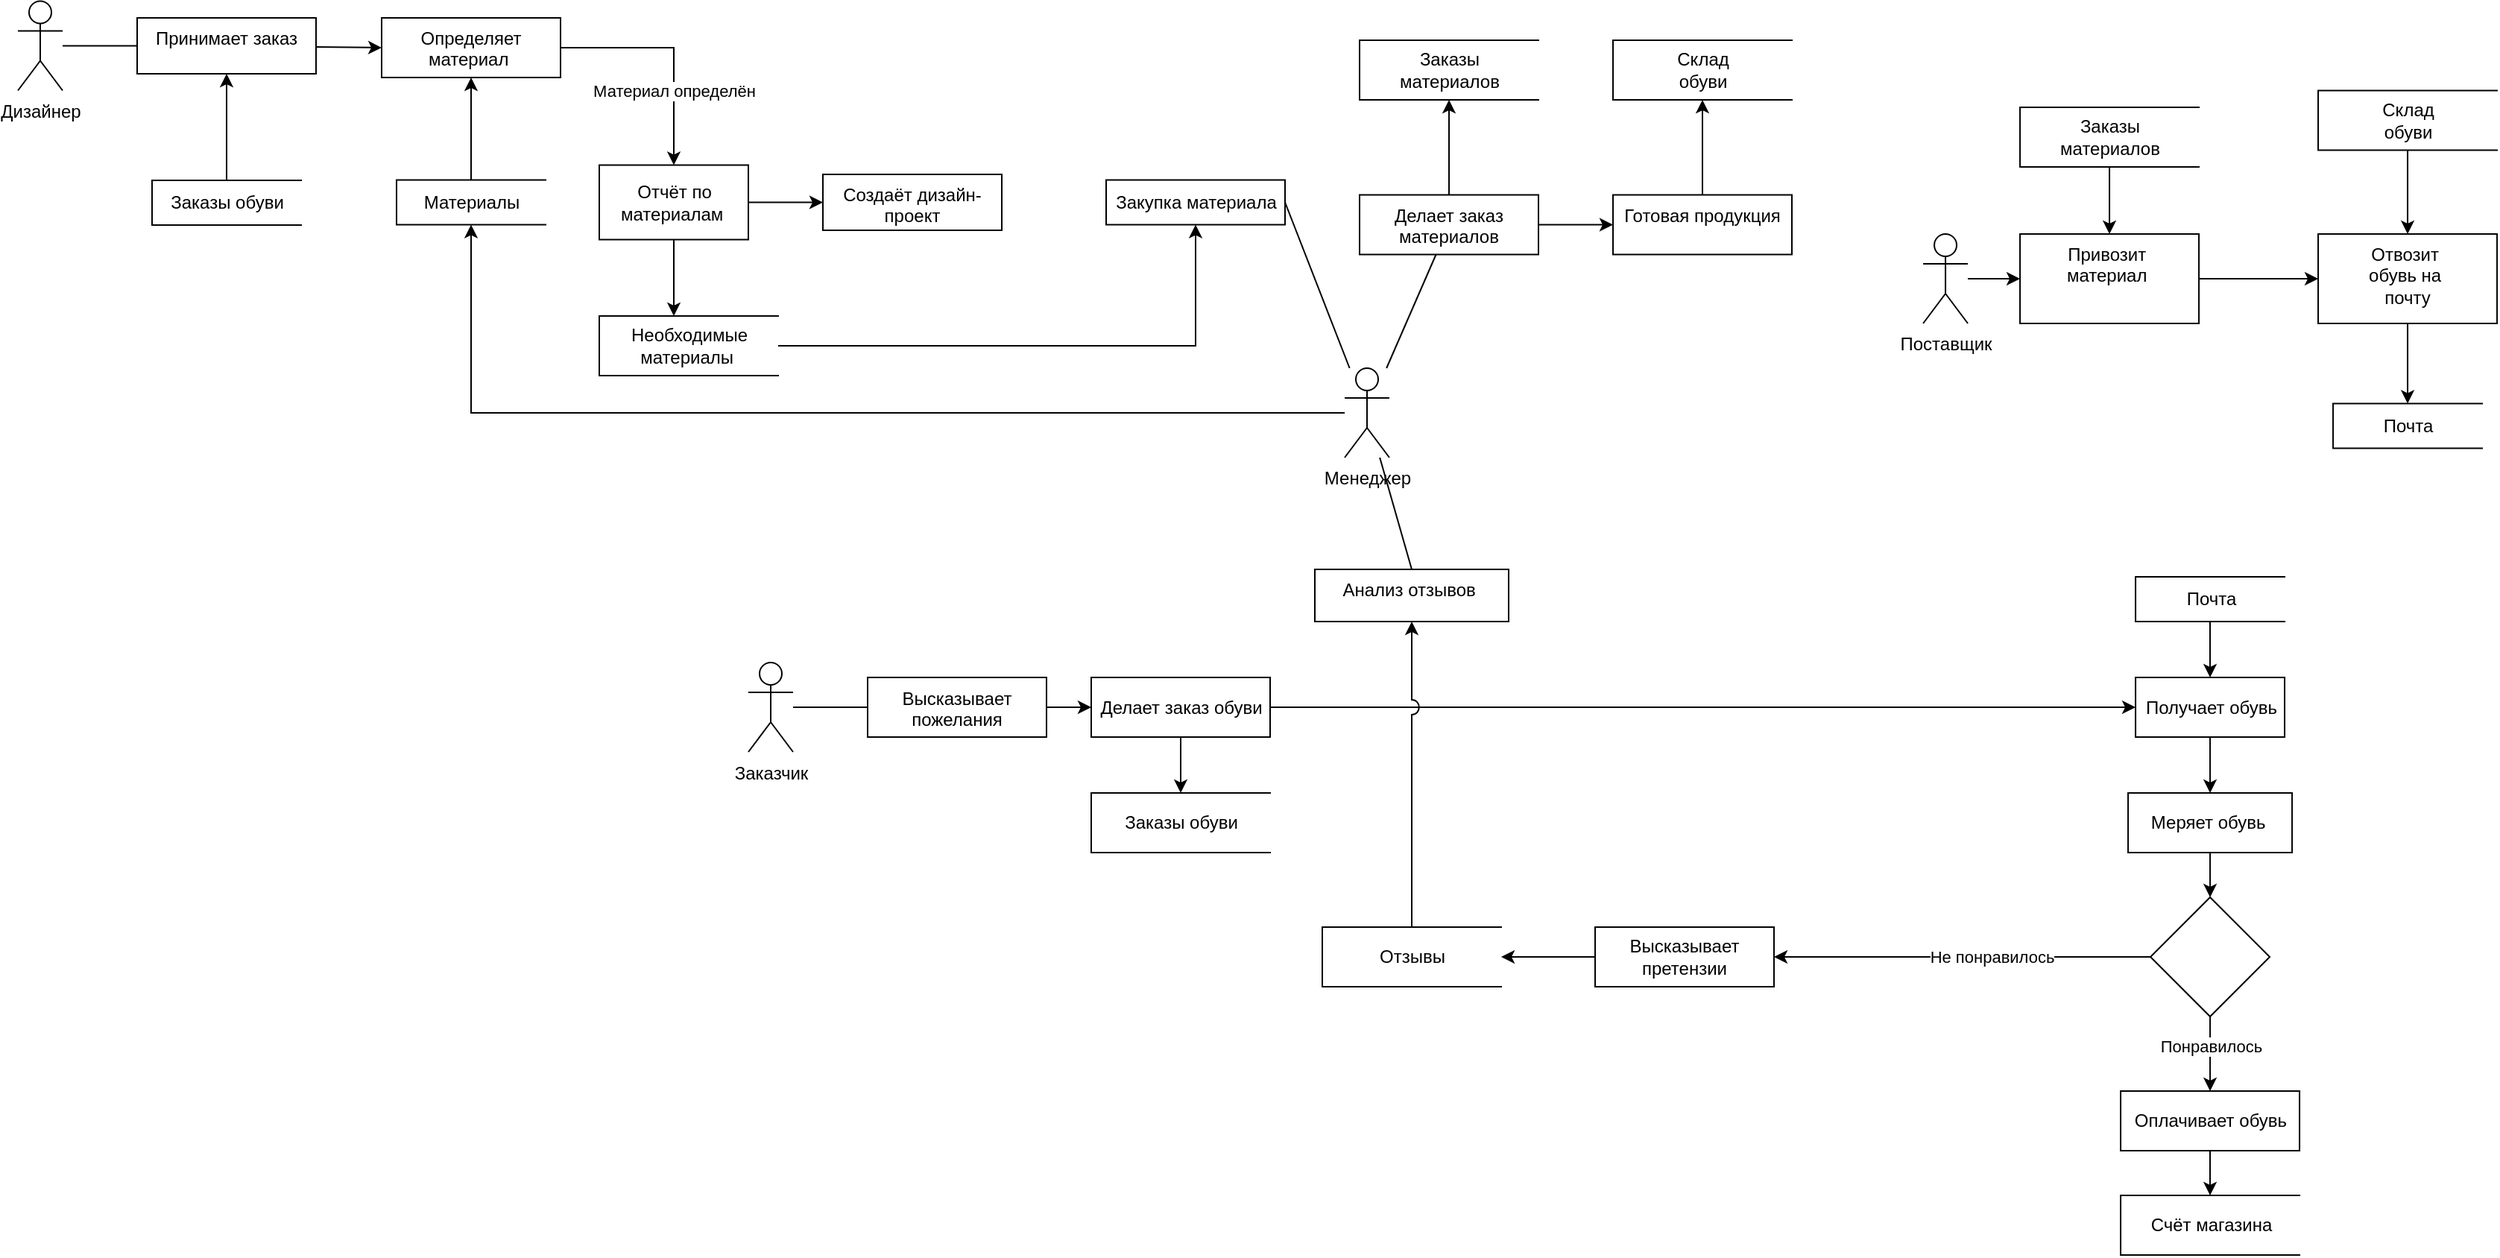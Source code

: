 <mxfile version="15.5.4" type="github">
  <diagram id="mXCVVQWNi-sslRLq3h-p" name="Page-1">
    <mxGraphModel dx="2144" dy="1261" grid="1" gridSize="10" guides="1" tooltips="1" connect="1" arrows="1" fold="1" page="1" pageScale="1" pageWidth="827" pageHeight="1169" math="0" shadow="0">
      <root>
        <mxCell id="0" />
        <mxCell id="1" parent="0" />
        <mxCell id="XSY1yeOnRQhpfpJGHAep-28" value="" style="edgeStyle=none;rounded=0;orthogonalLoop=1;jettySize=auto;html=1;endArrow=none;endFill=0;strokeColor=default;" parent="1" source="1pSOw8y4-gbjchUKyuf3-8" target="XSY1yeOnRQhpfpJGHAep-27" edge="1">
          <mxGeometry relative="1" as="geometry" />
        </mxCell>
        <mxCell id="HYLAA1VhH5oQVResvfw8-6" style="edgeStyle=none;rounded=0;orthogonalLoop=1;jettySize=auto;html=1;endArrow=classic;endFill=1;" parent="1" source="1pSOw8y4-gbjchUKyuf3-8" target="XSY1yeOnRQhpfpJGHAep-13" edge="1">
          <mxGeometry relative="1" as="geometry">
            <Array as="points">
              <mxPoint x="154" y="585" />
            </Array>
          </mxGeometry>
        </mxCell>
        <mxCell id="1pSOw8y4-gbjchUKyuf3-8" value="Менеджер" style="shape=umlActor;verticalLabelPosition=bottom;verticalAlign=top;html=1;outlineConnect=0;" parent="1" vertex="1">
          <mxGeometry x="740" y="555" width="30" height="60" as="geometry" />
        </mxCell>
        <mxCell id="XSY1yeOnRQhpfpJGHAep-78" value="" style="edgeStyle=none;rounded=0;orthogonalLoop=1;jettySize=auto;html=1;endArrow=none;endFill=0;strokeColor=#000000;" parent="1" source="1pSOw8y4-gbjchUKyuf3-10" target="XSY1yeOnRQhpfpJGHAep-77" edge="1">
          <mxGeometry relative="1" as="geometry" />
        </mxCell>
        <mxCell id="1pSOw8y4-gbjchUKyuf3-10" value="Заказчик" style="shape=umlActor;verticalLabelPosition=bottom;verticalAlign=top;html=1;outlineConnect=0;" parent="1" vertex="1">
          <mxGeometry x="340" y="752.5" width="30" height="60" as="geometry" />
        </mxCell>
        <mxCell id="-94WILKV2bw8eyf0Mif1-35" value="" style="edgeStyle=orthogonalEdgeStyle;rounded=0;sketch=0;jumpStyle=none;jumpSize=10;orthogonalLoop=1;jettySize=auto;html=1;shadow=0;labelBorderColor=none;verticalAlign=middle;" edge="1" parent="1" source="1pSOw8y4-gbjchUKyuf3-11" target="-94WILKV2bw8eyf0Mif1-34">
          <mxGeometry relative="1" as="geometry" />
        </mxCell>
        <mxCell id="1pSOw8y4-gbjchUKyuf3-11" value="Поставщик" style="shape=umlActor;verticalLabelPosition=bottom;verticalAlign=top;html=1;outlineConnect=0;" parent="1" vertex="1">
          <mxGeometry x="1128.03" y="465" width="30" height="60" as="geometry" />
        </mxCell>
        <mxCell id="KuPf0-VXv91J2YtnLAzy-14" value="" style="rounded=0;orthogonalLoop=1;jettySize=auto;html=1;labelBorderColor=none;endArrow=none;endFill=0;" parent="1" source="1pSOw8y4-gbjchUKyuf3-13" target="KuPf0-VXv91J2YtnLAzy-13" edge="1">
          <mxGeometry relative="1" as="geometry" />
        </mxCell>
        <mxCell id="1pSOw8y4-gbjchUKyuf3-13" value="Дизайнер" style="shape=umlActor;verticalLabelPosition=bottom;verticalAlign=top;html=1;outlineConnect=0;" parent="1" vertex="1">
          <mxGeometry x="-150" y="308.75" width="30" height="60" as="geometry" />
        </mxCell>
        <mxCell id="-94WILKV2bw8eyf0Mif1-46" style="edgeStyle=orthogonalEdgeStyle;rounded=0;sketch=0;jumpStyle=none;jumpSize=10;orthogonalLoop=1;jettySize=auto;html=1;entryX=0.5;entryY=0;entryDx=0;entryDy=0;shadow=0;labelBorderColor=none;verticalAlign=middle;" edge="1" parent="1" source="KuPf0-VXv91J2YtnLAzy-1" target="-94WILKV2bw8eyf0Mif1-11">
          <mxGeometry relative="1" as="geometry" />
        </mxCell>
        <mxCell id="-94WILKV2bw8eyf0Mif1-48" style="edgeStyle=orthogonalEdgeStyle;rounded=0;sketch=0;jumpStyle=none;jumpSize=10;orthogonalLoop=1;jettySize=auto;html=1;entryX=0;entryY=0.5;entryDx=0;entryDy=0;shadow=0;labelBorderColor=none;verticalAlign=middle;" edge="1" parent="1" source="KuPf0-VXv91J2YtnLAzy-1" target="XSY1yeOnRQhpfpJGHAep-48">
          <mxGeometry relative="1" as="geometry">
            <mxPoint x="845" y="782.5" as="targetPoint" />
          </mxGeometry>
        </mxCell>
        <mxCell id="KuPf0-VXv91J2YtnLAzy-1" value="Делает заказ обуви" style="html=1;dashed=0;whitespace=wrap;" parent="1" vertex="1">
          <mxGeometry x="570" y="762.5" width="120" height="40" as="geometry" />
        </mxCell>
        <mxCell id="KuPf0-VXv91J2YtnLAzy-7" value="Анализ отзывов&amp;nbsp;" style="whiteSpace=wrap;html=1;verticalAlign=top;" parent="1" vertex="1">
          <mxGeometry x="720" y="690" width="130" height="35" as="geometry" />
        </mxCell>
        <mxCell id="KuPf0-VXv91J2YtnLAzy-12" value="" style="endArrow=none;html=1;rounded=0;labelBorderColor=none;exitX=0.5;exitY=0;exitDx=0;exitDy=0;" parent="1" source="KuPf0-VXv91J2YtnLAzy-7" target="1pSOw8y4-gbjchUKyuf3-8" edge="1">
          <mxGeometry width="50" height="50" relative="1" as="geometry">
            <mxPoint x="640" y="813.75" as="sourcePoint" />
            <mxPoint x="690" y="763.75" as="targetPoint" />
          </mxGeometry>
        </mxCell>
        <mxCell id="XSY1yeOnRQhpfpJGHAep-20" style="edgeStyle=none;rounded=0;orthogonalLoop=1;jettySize=auto;html=1;entryX=0;entryY=0.5;entryDx=0;entryDy=0;endArrow=classic;endFill=1;strokeColor=default;" parent="1" source="KuPf0-VXv91J2YtnLAzy-13" target="KuPf0-VXv91J2YtnLAzy-15" edge="1">
          <mxGeometry relative="1" as="geometry" />
        </mxCell>
        <mxCell id="KuPf0-VXv91J2YtnLAzy-13" value="Принимает заказ" style="whiteSpace=wrap;html=1;verticalAlign=top;" parent="1" vertex="1">
          <mxGeometry x="-70" y="320" width="120" height="37.5" as="geometry" />
        </mxCell>
        <mxCell id="KuPf0-VXv91J2YtnLAzy-15" value="Определяет материал&amp;nbsp;" style="whiteSpace=wrap;html=1;verticalAlign=top;" parent="1" vertex="1">
          <mxGeometry x="94" y="320" width="120" height="40" as="geometry" />
        </mxCell>
        <mxCell id="XSY1yeOnRQhpfpJGHAep-9" style="edgeStyle=orthogonalEdgeStyle;rounded=0;orthogonalLoop=1;jettySize=auto;html=1;entryX=0.5;entryY=0;entryDx=0;entryDy=0;exitX=1;exitY=0.5;exitDx=0;exitDy=0;" parent="1" source="KuPf0-VXv91J2YtnLAzy-15" target="XSY1yeOnRQhpfpJGHAep-12" edge="1">
          <mxGeometry relative="1" as="geometry">
            <mxPoint x="280" y="458.75" as="targetPoint" />
            <Array as="points" />
            <mxPoint x="290" y="360" as="sourcePoint" />
          </mxGeometry>
        </mxCell>
        <mxCell id="XSY1yeOnRQhpfpJGHAep-15" value="Материал определён" style="edgeLabel;html=1;align=center;verticalAlign=middle;resizable=0;points=[];" parent="XSY1yeOnRQhpfpJGHAep-9" vertex="1" connectable="0">
          <mxGeometry x="-0.347" relative="1" as="geometry">
            <mxPoint x="25" y="29" as="offset" />
          </mxGeometry>
        </mxCell>
        <mxCell id="HYLAA1VhH5oQVResvfw8-3" style="edgeStyle=none;rounded=0;orthogonalLoop=1;jettySize=auto;html=1;endArrow=classic;endFill=1;" parent="1" source="XSY1yeOnRQhpfpJGHAep-12" edge="1">
          <mxGeometry relative="1" as="geometry">
            <mxPoint x="290" y="520" as="targetPoint" />
          </mxGeometry>
        </mxCell>
        <mxCell id="-94WILKV2bw8eyf0Mif1-20" style="edgeStyle=orthogonalEdgeStyle;rounded=0;sketch=0;jumpStyle=none;jumpSize=10;orthogonalLoop=1;jettySize=auto;html=1;entryX=0;entryY=0.5;entryDx=0;entryDy=0;shadow=0;labelBorderColor=none;verticalAlign=middle;" edge="1" parent="1" source="XSY1yeOnRQhpfpJGHAep-12" target="-94WILKV2bw8eyf0Mif1-18">
          <mxGeometry relative="1" as="geometry" />
        </mxCell>
        <mxCell id="XSY1yeOnRQhpfpJGHAep-12" value="Отчёт по &lt;br&gt;материалам&amp;nbsp;" style="html=1;dashed=0;whitespace=wrap;" parent="1" vertex="1">
          <mxGeometry x="240" y="418.75" width="100" height="50" as="geometry" />
        </mxCell>
        <mxCell id="XSY1yeOnRQhpfpJGHAep-18" style="rounded=0;orthogonalLoop=1;jettySize=auto;html=1;exitX=1;exitY=0.5;exitDx=0;exitDy=0;strokeColor=default;endArrow=none;endFill=0;" parent="1" source="XSY1yeOnRQhpfpJGHAep-16" target="1pSOw8y4-gbjchUKyuf3-8" edge="1">
          <mxGeometry relative="1" as="geometry" />
        </mxCell>
        <mxCell id="XSY1yeOnRQhpfpJGHAep-16" value="Закупка материала" style="html=1;dashed=0;whitespace=wrap;" parent="1" vertex="1">
          <mxGeometry x="580" y="428.75" width="120" height="30" as="geometry" />
        </mxCell>
        <mxCell id="XSY1yeOnRQhpfpJGHAep-17" style="edgeStyle=none;rounded=0;orthogonalLoop=1;jettySize=auto;html=1;exitX=0.5;exitY=1;exitDx=0;exitDy=0;" parent="1" source="XSY1yeOnRQhpfpJGHAep-16" target="XSY1yeOnRQhpfpJGHAep-16" edge="1">
          <mxGeometry relative="1" as="geometry" />
        </mxCell>
        <mxCell id="HYLAA1VhH5oQVResvfw8-1" style="edgeStyle=none;rounded=0;orthogonalLoop=1;jettySize=auto;html=1;endArrow=classic;endFill=1;" parent="1" source="XSY1yeOnRQhpfpJGHAep-13" target="KuPf0-VXv91J2YtnLAzy-15" edge="1">
          <mxGeometry relative="1" as="geometry" />
        </mxCell>
        <mxCell id="XSY1yeOnRQhpfpJGHAep-13" value="Материалы" style="html=1;dashed=0;whitespace=wrap;shape=partialRectangle;right=0;" parent="1" vertex="1">
          <mxGeometry x="104" y="428.75" width="100" height="30" as="geometry" />
        </mxCell>
        <mxCell id="-94WILKV2bw8eyf0Mif1-21" style="edgeStyle=orthogonalEdgeStyle;rounded=0;sketch=0;jumpStyle=none;jumpSize=10;orthogonalLoop=1;jettySize=auto;html=1;shadow=0;labelBorderColor=none;verticalAlign=middle;entryX=0.5;entryY=1;entryDx=0;entryDy=0;" edge="1" parent="1" source="XSY1yeOnRQhpfpJGHAep-27" target="-94WILKV2bw8eyf0Mif1-22">
          <mxGeometry relative="1" as="geometry">
            <mxPoint x="810.0" y="390.0" as="targetPoint" />
          </mxGeometry>
        </mxCell>
        <mxCell id="-94WILKV2bw8eyf0Mif1-25" value="" style="edgeStyle=orthogonalEdgeStyle;rounded=0;sketch=0;jumpStyle=none;jumpSize=10;orthogonalLoop=1;jettySize=auto;html=1;shadow=0;labelBorderColor=none;verticalAlign=middle;" edge="1" parent="1" source="XSY1yeOnRQhpfpJGHAep-27" target="-94WILKV2bw8eyf0Mif1-24">
          <mxGeometry relative="1" as="geometry" />
        </mxCell>
        <mxCell id="XSY1yeOnRQhpfpJGHAep-27" value="Делает заказ материалов" style="whiteSpace=wrap;html=1;verticalAlign=top;" parent="1" vertex="1">
          <mxGeometry x="750" y="438.75" width="120" height="40" as="geometry" />
        </mxCell>
        <mxCell id="XSY1yeOnRQhpfpJGHAep-50" value="" style="edgeStyle=none;rounded=0;orthogonalLoop=1;jettySize=auto;html=1;endArrow=classic;endFill=1;strokeColor=default;" parent="1" source="XSY1yeOnRQhpfpJGHAep-48" target="XSY1yeOnRQhpfpJGHAep-49" edge="1">
          <mxGeometry relative="1" as="geometry" />
        </mxCell>
        <mxCell id="XSY1yeOnRQhpfpJGHAep-48" value="Получает обувь" style="html=1;dashed=0;whitespace=wrap;" parent="1" vertex="1">
          <mxGeometry x="1270.53" y="762.5" width="100" height="40" as="geometry" />
        </mxCell>
        <mxCell id="XSY1yeOnRQhpfpJGHAep-84" value="" style="edgeStyle=none;rounded=0;orthogonalLoop=1;jettySize=auto;html=1;endArrow=classic;endFill=1;strokeColor=#000000;" parent="1" source="XSY1yeOnRQhpfpJGHAep-49" target="XSY1yeOnRQhpfpJGHAep-83" edge="1">
          <mxGeometry relative="1" as="geometry" />
        </mxCell>
        <mxCell id="XSY1yeOnRQhpfpJGHAep-49" value="Меряет обувь&amp;nbsp;" style="whiteSpace=wrap;html=1;dashed=0;" parent="1" vertex="1">
          <mxGeometry x="1265.53" y="840" width="110" height="40" as="geometry" />
        </mxCell>
        <mxCell id="XSY1yeOnRQhpfpJGHAep-81" style="edgeStyle=none;rounded=0;orthogonalLoop=1;jettySize=auto;html=1;exitX=1;exitY=0.5;exitDx=0;exitDy=0;entryX=0;entryY=0.5;entryDx=0;entryDy=0;endArrow=classic;endFill=1;strokeColor=#000000;" parent="1" source="XSY1yeOnRQhpfpJGHAep-77" target="KuPf0-VXv91J2YtnLAzy-1" edge="1">
          <mxGeometry relative="1" as="geometry" />
        </mxCell>
        <mxCell id="XSY1yeOnRQhpfpJGHAep-77" value="Высказывает пожелания" style="whiteSpace=wrap;html=1;verticalAlign=top;" parent="1" vertex="1">
          <mxGeometry x="420" y="762.5" width="120" height="40" as="geometry" />
        </mxCell>
        <mxCell id="XSY1yeOnRQhpfpJGHAep-80" style="edgeStyle=none;rounded=0;orthogonalLoop=1;jettySize=auto;html=1;entryX=1;entryY=0.5;entryDx=0;entryDy=0;endArrow=none;endFill=0;strokeColor=#000000;" parent="1" source="XSY1yeOnRQhpfpJGHAep-77" target="XSY1yeOnRQhpfpJGHAep-77" edge="1">
          <mxGeometry relative="1" as="geometry" />
        </mxCell>
        <mxCell id="XSY1yeOnRQhpfpJGHAep-86" value="" style="edgeStyle=none;rounded=0;orthogonalLoop=1;jettySize=auto;html=1;endArrow=classic;endFill=1;strokeColor=#000000;" parent="1" source="XSY1yeOnRQhpfpJGHAep-83" target="XSY1yeOnRQhpfpJGHAep-85" edge="1">
          <mxGeometry relative="1" as="geometry" />
        </mxCell>
        <mxCell id="XSY1yeOnRQhpfpJGHAep-87" value="Понравилось" style="edgeLabel;html=1;align=center;verticalAlign=middle;resizable=0;points=[];" parent="XSY1yeOnRQhpfpJGHAep-86" vertex="1" connectable="0">
          <mxGeometry x="0.4" y="2" relative="1" as="geometry">
            <mxPoint x="-2" y="-15" as="offset" />
          </mxGeometry>
        </mxCell>
        <mxCell id="XSY1yeOnRQhpfpJGHAep-90" value="" style="edgeStyle=none;rounded=0;orthogonalLoop=1;jettySize=auto;html=1;endArrow=classic;endFill=1;strokeColor=#000000;" parent="1" source="XSY1yeOnRQhpfpJGHAep-83" target="XSY1yeOnRQhpfpJGHAep-89" edge="1">
          <mxGeometry relative="1" as="geometry" />
        </mxCell>
        <mxCell id="XSY1yeOnRQhpfpJGHAep-93" value="Не понравилось" style="edgeLabel;html=1;align=center;verticalAlign=middle;resizable=0;points=[];" parent="XSY1yeOnRQhpfpJGHAep-90" vertex="1" connectable="0">
          <mxGeometry x="-0.209" y="2" relative="1" as="geometry">
            <mxPoint x="-7" y="-2" as="offset" />
          </mxGeometry>
        </mxCell>
        <mxCell id="XSY1yeOnRQhpfpJGHAep-83" value="" style="rhombus;whiteSpace=wrap;html=1;dashed=0;" parent="1" vertex="1">
          <mxGeometry x="1280.53" y="910" width="80" height="80" as="geometry" />
        </mxCell>
        <mxCell id="-94WILKV2bw8eyf0Mif1-7" style="edgeStyle=orthogonalEdgeStyle;rounded=0;orthogonalLoop=1;jettySize=auto;html=1;entryX=0.5;entryY=0;entryDx=0;entryDy=0;" edge="1" parent="1" source="XSY1yeOnRQhpfpJGHAep-85" target="-94WILKV2bw8eyf0Mif1-4">
          <mxGeometry relative="1" as="geometry" />
        </mxCell>
        <mxCell id="XSY1yeOnRQhpfpJGHAep-85" value="Оплачивает обувь" style="whiteSpace=wrap;html=1;dashed=0;" parent="1" vertex="1">
          <mxGeometry x="1260.53" y="1040" width="120" height="40" as="geometry" />
        </mxCell>
        <mxCell id="-94WILKV2bw8eyf0Mif1-6" style="edgeStyle=orthogonalEdgeStyle;rounded=0;orthogonalLoop=1;jettySize=auto;html=1;" edge="1" parent="1" source="XSY1yeOnRQhpfpJGHAep-89" target="-94WILKV2bw8eyf0Mif1-5">
          <mxGeometry relative="1" as="geometry" />
        </mxCell>
        <mxCell id="XSY1yeOnRQhpfpJGHAep-89" value="Высказывает&lt;br&gt;претензии" style="whiteSpace=wrap;html=1;dashed=0;" parent="1" vertex="1">
          <mxGeometry x="908" y="930" width="120" height="40" as="geometry" />
        </mxCell>
        <mxCell id="HYLAA1VhH5oQVResvfw8-5" style="edgeStyle=none;rounded=0;orthogonalLoop=1;jettySize=auto;html=1;endArrow=classic;endFill=1;" parent="1" source="HYLAA1VhH5oQVResvfw8-4" target="XSY1yeOnRQhpfpJGHAep-16" edge="1">
          <mxGeometry relative="1" as="geometry">
            <Array as="points">
              <mxPoint x="640" y="540" />
            </Array>
          </mxGeometry>
        </mxCell>
        <mxCell id="HYLAA1VhH5oQVResvfw8-4" value="Необходимые &lt;br&gt;материалы&amp;nbsp;" style="html=1;dashed=0;whitespace=wrap;shape=partialRectangle;right=0;" parent="1" vertex="1">
          <mxGeometry x="240" y="520" width="120" height="40" as="geometry" />
        </mxCell>
        <mxCell id="-94WILKV2bw8eyf0Mif1-4" value="Счёт магазина" style="html=1;dashed=0;whitespace=wrap;shape=partialRectangle;right=0;" vertex="1" parent="1">
          <mxGeometry x="1260.53" y="1110" width="120" height="40" as="geometry" />
        </mxCell>
        <mxCell id="-94WILKV2bw8eyf0Mif1-10" style="edgeStyle=orthogonalEdgeStyle;rounded=0;jumpStyle=arc;orthogonalLoop=1;jettySize=auto;html=1;entryX=0.5;entryY=1;entryDx=0;entryDy=0;labelBorderColor=none;verticalAlign=middle;jumpSize=10;" edge="1" parent="1" source="-94WILKV2bw8eyf0Mif1-5" target="KuPf0-VXv91J2YtnLAzy-7">
          <mxGeometry relative="1" as="geometry" />
        </mxCell>
        <mxCell id="-94WILKV2bw8eyf0Mif1-5" value="Отзывы" style="html=1;dashed=0;whitespace=wrap;shape=partialRectangle;right=0;" vertex="1" parent="1">
          <mxGeometry x="725" y="930" width="120" height="40" as="geometry" />
        </mxCell>
        <mxCell id="-94WILKV2bw8eyf0Mif1-11" value="Заказы обуви" style="html=1;dashed=0;whitespace=wrap;shape=partialRectangle;right=0;" vertex="1" parent="1">
          <mxGeometry x="570" y="840" width="120" height="40" as="geometry" />
        </mxCell>
        <mxCell id="-94WILKV2bw8eyf0Mif1-18" value="Создаёт дизайн-проект" style="whiteSpace=wrap;html=1;verticalAlign=top;" vertex="1" parent="1">
          <mxGeometry x="390" y="425" width="120" height="37.5" as="geometry" />
        </mxCell>
        <mxCell id="-94WILKV2bw8eyf0Mif1-22" value="Заказы &lt;br&gt;материалов" style="html=1;dashed=0;whitespace=wrap;shape=partialRectangle;right=0;" vertex="1" parent="1">
          <mxGeometry x="750" y="335" width="120" height="40" as="geometry" />
        </mxCell>
        <mxCell id="-94WILKV2bw8eyf0Mif1-27" style="edgeStyle=orthogonalEdgeStyle;rounded=0;sketch=0;jumpStyle=none;jumpSize=10;orthogonalLoop=1;jettySize=auto;html=1;entryX=0.5;entryY=1;entryDx=0;entryDy=0;shadow=0;labelBorderColor=none;verticalAlign=middle;" edge="1" parent="1" source="-94WILKV2bw8eyf0Mif1-24" target="-94WILKV2bw8eyf0Mif1-26">
          <mxGeometry relative="1" as="geometry" />
        </mxCell>
        <mxCell id="-94WILKV2bw8eyf0Mif1-24" value="Готовая продукция" style="whiteSpace=wrap;html=1;verticalAlign=top;" vertex="1" parent="1">
          <mxGeometry x="920" y="438.75" width="120" height="40" as="geometry" />
        </mxCell>
        <mxCell id="-94WILKV2bw8eyf0Mif1-26" value="Склад &lt;br&gt;обуви" style="html=1;dashed=0;whitespace=wrap;shape=partialRectangle;right=0;" vertex="1" parent="1">
          <mxGeometry x="920" y="335" width="120" height="40" as="geometry" />
        </mxCell>
        <mxCell id="-94WILKV2bw8eyf0Mif1-29" style="edgeStyle=orthogonalEdgeStyle;rounded=0;sketch=0;jumpStyle=none;jumpSize=10;orthogonalLoop=1;jettySize=auto;html=1;exitX=0.5;exitY=0;exitDx=0;exitDy=0;entryX=0.5;entryY=1;entryDx=0;entryDy=0;shadow=0;labelBorderColor=none;verticalAlign=middle;" edge="1" parent="1" source="-94WILKV2bw8eyf0Mif1-28" target="KuPf0-VXv91J2YtnLAzy-13">
          <mxGeometry relative="1" as="geometry" />
        </mxCell>
        <mxCell id="-94WILKV2bw8eyf0Mif1-28" value="Заказы обуви" style="html=1;dashed=0;whitespace=wrap;shape=partialRectangle;right=0;" vertex="1" parent="1">
          <mxGeometry x="-60" y="429" width="100" height="30" as="geometry" />
        </mxCell>
        <mxCell id="-94WILKV2bw8eyf0Mif1-40" value="" style="edgeStyle=orthogonalEdgeStyle;rounded=0;sketch=0;jumpStyle=none;jumpSize=10;orthogonalLoop=1;jettySize=auto;html=1;shadow=0;labelBorderColor=none;verticalAlign=middle;" edge="1" parent="1" source="-94WILKV2bw8eyf0Mif1-34" target="-94WILKV2bw8eyf0Mif1-39">
          <mxGeometry relative="1" as="geometry" />
        </mxCell>
        <mxCell id="-94WILKV2bw8eyf0Mif1-34" value="Привозит&amp;nbsp;&lt;br&gt;материал&amp;nbsp;" style="whiteSpace=wrap;html=1;verticalAlign=top;" vertex="1" parent="1">
          <mxGeometry x="1193.03" y="465" width="120" height="60" as="geometry" />
        </mxCell>
        <mxCell id="-94WILKV2bw8eyf0Mif1-37" style="edgeStyle=orthogonalEdgeStyle;rounded=0;sketch=0;jumpStyle=none;jumpSize=10;orthogonalLoop=1;jettySize=auto;html=1;entryX=0.5;entryY=0;entryDx=0;entryDy=0;shadow=0;labelBorderColor=none;verticalAlign=middle;" edge="1" parent="1" source="-94WILKV2bw8eyf0Mif1-36" target="-94WILKV2bw8eyf0Mif1-34">
          <mxGeometry relative="1" as="geometry" />
        </mxCell>
        <mxCell id="-94WILKV2bw8eyf0Mif1-36" value="Заказы &lt;br&gt;материалов" style="html=1;dashed=0;whitespace=wrap;shape=partialRectangle;right=0;" vertex="1" parent="1">
          <mxGeometry x="1193.03" y="380" width="120" height="40" as="geometry" />
        </mxCell>
        <mxCell id="-94WILKV2bw8eyf0Mif1-43" style="edgeStyle=orthogonalEdgeStyle;rounded=0;sketch=0;jumpStyle=none;jumpSize=10;orthogonalLoop=1;jettySize=auto;html=1;shadow=0;labelBorderColor=none;verticalAlign=middle;entryX=0.5;entryY=0;entryDx=0;entryDy=0;" edge="1" parent="1" source="-94WILKV2bw8eyf0Mif1-39" target="-94WILKV2bw8eyf0Mif1-44">
          <mxGeometry relative="1" as="geometry">
            <mxPoint x="1453.03" y="580.0" as="targetPoint" />
          </mxGeometry>
        </mxCell>
        <mxCell id="-94WILKV2bw8eyf0Mif1-39" value="Отвозит&amp;nbsp;&lt;br&gt;обувь на&amp;nbsp;&lt;br&gt;почту" style="whiteSpace=wrap;html=1;verticalAlign=top;" vertex="1" parent="1">
          <mxGeometry x="1393.03" y="465" width="120" height="60" as="geometry" />
        </mxCell>
        <mxCell id="-94WILKV2bw8eyf0Mif1-42" style="edgeStyle=orthogonalEdgeStyle;rounded=0;sketch=0;jumpStyle=none;jumpSize=10;orthogonalLoop=1;jettySize=auto;html=1;entryX=0.5;entryY=0;entryDx=0;entryDy=0;shadow=0;labelBorderColor=none;verticalAlign=middle;" edge="1" parent="1" source="-94WILKV2bw8eyf0Mif1-41" target="-94WILKV2bw8eyf0Mif1-39">
          <mxGeometry relative="1" as="geometry" />
        </mxCell>
        <mxCell id="-94WILKV2bw8eyf0Mif1-41" value="Склад &lt;br&gt;обуви" style="html=1;dashed=0;whitespace=wrap;shape=partialRectangle;right=0;" vertex="1" parent="1">
          <mxGeometry x="1393.03" y="368.75" width="120" height="40" as="geometry" />
        </mxCell>
        <mxCell id="-94WILKV2bw8eyf0Mif1-44" value="Почта" style="html=1;dashed=0;whitespace=wrap;shape=partialRectangle;right=0;" vertex="1" parent="1">
          <mxGeometry x="1403.03" y="578.75" width="100" height="30" as="geometry" />
        </mxCell>
        <mxCell id="-94WILKV2bw8eyf0Mif1-51" style="edgeStyle=orthogonalEdgeStyle;rounded=0;sketch=0;jumpStyle=none;jumpSize=10;orthogonalLoop=1;jettySize=auto;html=1;entryX=0.5;entryY=0;entryDx=0;entryDy=0;shadow=0;labelBorderColor=none;verticalAlign=middle;" edge="1" parent="1" source="-94WILKV2bw8eyf0Mif1-49" target="XSY1yeOnRQhpfpJGHAep-48">
          <mxGeometry relative="1" as="geometry" />
        </mxCell>
        <mxCell id="-94WILKV2bw8eyf0Mif1-49" value="Почта" style="html=1;dashed=0;whitespace=wrap;shape=partialRectangle;right=0;" vertex="1" parent="1">
          <mxGeometry x="1270.53" y="695" width="100" height="30" as="geometry" />
        </mxCell>
      </root>
    </mxGraphModel>
  </diagram>
</mxfile>
